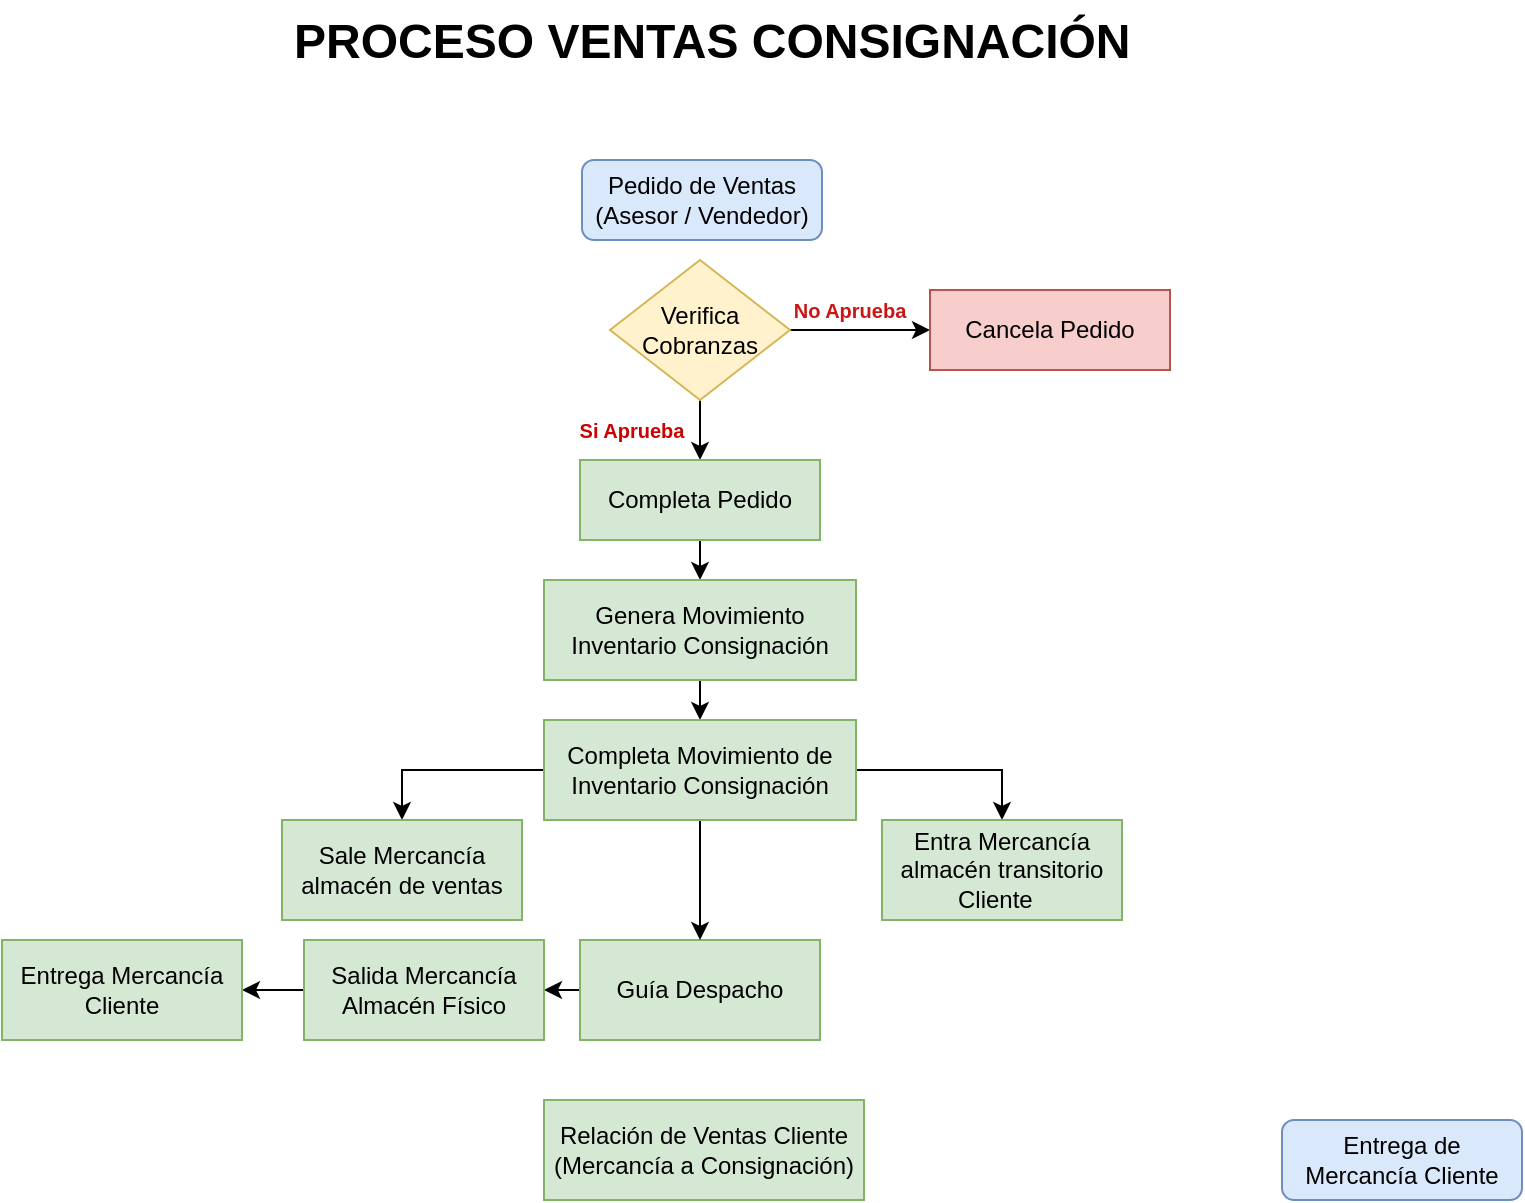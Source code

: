 <mxfile version="24.3.1" type="github">
  <diagram id="C5RBs43oDa-KdzZeNtuy" name="Page-1">
    <mxGraphModel dx="880" dy="1629" grid="1" gridSize="10" guides="1" tooltips="1" connect="1" arrows="1" fold="1" page="1" pageScale="1" pageWidth="827" pageHeight="1169" math="0" shadow="0">
      <root>
        <mxCell id="WIyWlLk6GJQsqaUBKTNV-0" />
        <mxCell id="WIyWlLk6GJQsqaUBKTNV-1" parent="WIyWlLk6GJQsqaUBKTNV-0" />
        <mxCell id="WIyWlLk6GJQsqaUBKTNV-3" value="Pedido de Ventas&lt;div&gt;(Asesor / Vendedor)&lt;/div&gt;" style="rounded=1;whiteSpace=wrap;html=1;fontSize=12;glass=0;strokeWidth=1;shadow=0;fillColor=#dae8fc;strokeColor=#6c8ebf;" parent="WIyWlLk6GJQsqaUBKTNV-1" vertex="1">
          <mxGeometry x="340" y="40" width="120" height="40" as="geometry" />
        </mxCell>
        <mxCell id="TdNWlox60DfVPguthIeo-2" style="edgeStyle=orthogonalEdgeStyle;rounded=0;orthogonalLoop=1;jettySize=auto;html=1;exitX=1;exitY=0.5;exitDx=0;exitDy=0;entryX=0;entryY=0.5;entryDx=0;entryDy=0;" edge="1" parent="WIyWlLk6GJQsqaUBKTNV-1" source="LbvMlj1gCTwGpWhYF-W6-6" target="LbvMlj1gCTwGpWhYF-W6-25">
          <mxGeometry relative="1" as="geometry" />
        </mxCell>
        <mxCell id="TdNWlox60DfVPguthIeo-5" style="edgeStyle=orthogonalEdgeStyle;rounded=0;orthogonalLoop=1;jettySize=auto;html=1;exitX=0.5;exitY=1;exitDx=0;exitDy=0;" edge="1" parent="WIyWlLk6GJQsqaUBKTNV-1" source="LbvMlj1gCTwGpWhYF-W6-6">
          <mxGeometry relative="1" as="geometry">
            <mxPoint x="399" y="190" as="targetPoint" />
          </mxGeometry>
        </mxCell>
        <mxCell id="LbvMlj1gCTwGpWhYF-W6-6" value="Verifica Cobranzas" style="rhombus;whiteSpace=wrap;html=1;fillColor=#fff2cc;strokeColor=#d6b656;" parent="WIyWlLk6GJQsqaUBKTNV-1" vertex="1">
          <mxGeometry x="354" y="90" width="90" height="70" as="geometry" />
        </mxCell>
        <mxCell id="LbvMlj1gCTwGpWhYF-W6-21" value="&lt;font color=&quot;#ca1616&quot; style=&quot;font-size: 10px;&quot;&gt;&lt;b&gt;No Aprueba&lt;/b&gt;&lt;/font&gt;" style="text;html=1;align=center;verticalAlign=middle;whiteSpace=wrap;rounded=0;" parent="WIyWlLk6GJQsqaUBKTNV-1" vertex="1">
          <mxGeometry x="444" y="100" width="60" height="30" as="geometry" />
        </mxCell>
        <mxCell id="LbvMlj1gCTwGpWhYF-W6-24" value="&lt;font color=&quot;#cc0000&quot; style=&quot;font-size: 10px;&quot;&gt;&lt;b&gt;Si Aprueba&lt;/b&gt;&lt;/font&gt;" style="text;html=1;align=center;verticalAlign=middle;whiteSpace=wrap;rounded=0;" parent="WIyWlLk6GJQsqaUBKTNV-1" vertex="1">
          <mxGeometry x="335" y="160" width="60" height="30" as="geometry" />
        </mxCell>
        <mxCell id="LbvMlj1gCTwGpWhYF-W6-25" value="Cancela Pedido" style="rounded=0;whiteSpace=wrap;html=1;fillColor=#f8cecc;strokeColor=#b85450;" parent="WIyWlLk6GJQsqaUBKTNV-1" vertex="1">
          <mxGeometry x="514" y="105" width="120" height="40" as="geometry" />
        </mxCell>
        <mxCell id="TdNWlox60DfVPguthIeo-17" style="edgeStyle=orthogonalEdgeStyle;rounded=0;orthogonalLoop=1;jettySize=auto;html=1;exitX=0.5;exitY=1;exitDx=0;exitDy=0;entryX=0.5;entryY=0;entryDx=0;entryDy=0;" edge="1" parent="WIyWlLk6GJQsqaUBKTNV-1" source="LbvMlj1gCTwGpWhYF-W6-31" target="LbvMlj1gCTwGpWhYF-W6-36">
          <mxGeometry relative="1" as="geometry" />
        </mxCell>
        <mxCell id="LbvMlj1gCTwGpWhYF-W6-31" value="Completa Pedido" style="rounded=0;whiteSpace=wrap;html=1;fillColor=#d5e8d4;strokeColor=#82b366;" parent="WIyWlLk6GJQsqaUBKTNV-1" vertex="1">
          <mxGeometry x="339" y="190" width="120" height="40" as="geometry" />
        </mxCell>
        <mxCell id="TdNWlox60DfVPguthIeo-18" style="edgeStyle=orthogonalEdgeStyle;rounded=0;orthogonalLoop=1;jettySize=auto;html=1;exitX=0.5;exitY=1;exitDx=0;exitDy=0;entryX=0.5;entryY=0;entryDx=0;entryDy=0;" edge="1" parent="WIyWlLk6GJQsqaUBKTNV-1" source="LbvMlj1gCTwGpWhYF-W6-36" target="TdNWlox60DfVPguthIeo-6">
          <mxGeometry relative="1" as="geometry" />
        </mxCell>
        <mxCell id="LbvMlj1gCTwGpWhYF-W6-36" value="Genera Movimiento Inventario Consignación" style="rounded=0;whiteSpace=wrap;html=1;fillColor=#d5e8d4;strokeColor=#82b366;" parent="WIyWlLk6GJQsqaUBKTNV-1" vertex="1">
          <mxGeometry x="321" y="250" width="156" height="50" as="geometry" />
        </mxCell>
        <mxCell id="TdNWlox60DfVPguthIeo-15" style="edgeStyle=orthogonalEdgeStyle;rounded=0;orthogonalLoop=1;jettySize=auto;html=1;exitX=0;exitY=0.5;exitDx=0;exitDy=0;entryX=1;entryY=0.5;entryDx=0;entryDy=0;" edge="1" parent="WIyWlLk6GJQsqaUBKTNV-1" source="LbvMlj1gCTwGpWhYF-W6-50" target="TdNWlox60DfVPguthIeo-11">
          <mxGeometry relative="1" as="geometry" />
        </mxCell>
        <mxCell id="LbvMlj1gCTwGpWhYF-W6-50" value="Guía Despacho" style="rounded=0;whiteSpace=wrap;html=1;fillColor=#d5e8d4;strokeColor=#82b366;" parent="WIyWlLk6GJQsqaUBKTNV-1" vertex="1">
          <mxGeometry x="339" y="430" width="120" height="50" as="geometry" />
        </mxCell>
        <mxCell id="LbvMlj1gCTwGpWhYF-W6-52" value="Entrega de Mercancía Cliente" style="rounded=1;whiteSpace=wrap;html=1;fontSize=12;glass=0;strokeWidth=1;shadow=0;fillColor=#dae8fc;strokeColor=#6c8ebf;" parent="WIyWlLk6GJQsqaUBKTNV-1" vertex="1">
          <mxGeometry x="690" y="520" width="120" height="40" as="geometry" />
        </mxCell>
        <mxCell id="LbvMlj1gCTwGpWhYF-W6-57" value="&lt;h1 style=&quot;margin-top: 0px;&quot;&gt;PROCESO VENTAS CONSIGNACIÓN&lt;/h1&gt;" style="text;html=1;whiteSpace=wrap;overflow=hidden;rounded=0;" parent="WIyWlLk6GJQsqaUBKTNV-1" vertex="1">
          <mxGeometry x="194" y="-40" width="440" height="40" as="geometry" />
        </mxCell>
        <mxCell id="TdNWlox60DfVPguthIeo-9" style="edgeStyle=orthogonalEdgeStyle;rounded=0;orthogonalLoop=1;jettySize=auto;html=1;exitX=0;exitY=0.5;exitDx=0;exitDy=0;entryX=0.5;entryY=0;entryDx=0;entryDy=0;" edge="1" parent="WIyWlLk6GJQsqaUBKTNV-1" source="TdNWlox60DfVPguthIeo-6" target="TdNWlox60DfVPguthIeo-7">
          <mxGeometry relative="1" as="geometry" />
        </mxCell>
        <mxCell id="TdNWlox60DfVPguthIeo-10" style="edgeStyle=orthogonalEdgeStyle;rounded=0;orthogonalLoop=1;jettySize=auto;html=1;exitX=1;exitY=0.5;exitDx=0;exitDy=0;entryX=0.5;entryY=0;entryDx=0;entryDy=0;" edge="1" parent="WIyWlLk6GJQsqaUBKTNV-1" source="TdNWlox60DfVPguthIeo-6" target="TdNWlox60DfVPguthIeo-8">
          <mxGeometry relative="1" as="geometry" />
        </mxCell>
        <mxCell id="TdNWlox60DfVPguthIeo-14" style="edgeStyle=orthogonalEdgeStyle;rounded=0;orthogonalLoop=1;jettySize=auto;html=1;exitX=0.5;exitY=1;exitDx=0;exitDy=0;" edge="1" parent="WIyWlLk6GJQsqaUBKTNV-1" source="TdNWlox60DfVPguthIeo-6" target="LbvMlj1gCTwGpWhYF-W6-50">
          <mxGeometry relative="1" as="geometry" />
        </mxCell>
        <mxCell id="TdNWlox60DfVPguthIeo-6" value="Completa Movimiento de Inventario Consignación" style="rounded=0;whiteSpace=wrap;html=1;fillColor=#d5e8d4;strokeColor=#82b366;" vertex="1" parent="WIyWlLk6GJQsqaUBKTNV-1">
          <mxGeometry x="321" y="320" width="156" height="50" as="geometry" />
        </mxCell>
        <mxCell id="TdNWlox60DfVPguthIeo-7" value="Sale Mercancía almacén de ventas" style="rounded=0;whiteSpace=wrap;html=1;fillColor=#d5e8d4;strokeColor=#82b366;" vertex="1" parent="WIyWlLk6GJQsqaUBKTNV-1">
          <mxGeometry x="190" y="370" width="120" height="50" as="geometry" />
        </mxCell>
        <mxCell id="TdNWlox60DfVPguthIeo-8" value="Entra Mercancía almacén transitorio Cliente&amp;nbsp;&amp;nbsp;" style="rounded=0;whiteSpace=wrap;html=1;fillColor=#d5e8d4;strokeColor=#82b366;" vertex="1" parent="WIyWlLk6GJQsqaUBKTNV-1">
          <mxGeometry x="490" y="370" width="120" height="50" as="geometry" />
        </mxCell>
        <mxCell id="TdNWlox60DfVPguthIeo-16" style="edgeStyle=orthogonalEdgeStyle;rounded=0;orthogonalLoop=1;jettySize=auto;html=1;exitX=0;exitY=0.5;exitDx=0;exitDy=0;entryX=1;entryY=0.5;entryDx=0;entryDy=0;" edge="1" parent="WIyWlLk6GJQsqaUBKTNV-1" source="TdNWlox60DfVPguthIeo-11" target="TdNWlox60DfVPguthIeo-12">
          <mxGeometry relative="1" as="geometry" />
        </mxCell>
        <mxCell id="TdNWlox60DfVPguthIeo-11" value="Salida Mercancía Almacén Físico" style="rounded=0;whiteSpace=wrap;html=1;fillColor=#d5e8d4;strokeColor=#82b366;" vertex="1" parent="WIyWlLk6GJQsqaUBKTNV-1">
          <mxGeometry x="201" y="430" width="120" height="50" as="geometry" />
        </mxCell>
        <mxCell id="TdNWlox60DfVPguthIeo-12" value="Entrega Mercancía Cliente" style="rounded=0;whiteSpace=wrap;html=1;fillColor=#d5e8d4;strokeColor=#82b366;" vertex="1" parent="WIyWlLk6GJQsqaUBKTNV-1">
          <mxGeometry x="50" y="430" width="120" height="50" as="geometry" />
        </mxCell>
        <mxCell id="TdNWlox60DfVPguthIeo-19" value="Relación de Ventas Cliente (Mercancía a Consignación)" style="rounded=0;whiteSpace=wrap;html=1;fillColor=#d5e8d4;strokeColor=#82b366;" vertex="1" parent="WIyWlLk6GJQsqaUBKTNV-1">
          <mxGeometry x="321" y="510" width="160" height="50" as="geometry" />
        </mxCell>
      </root>
    </mxGraphModel>
  </diagram>
</mxfile>
